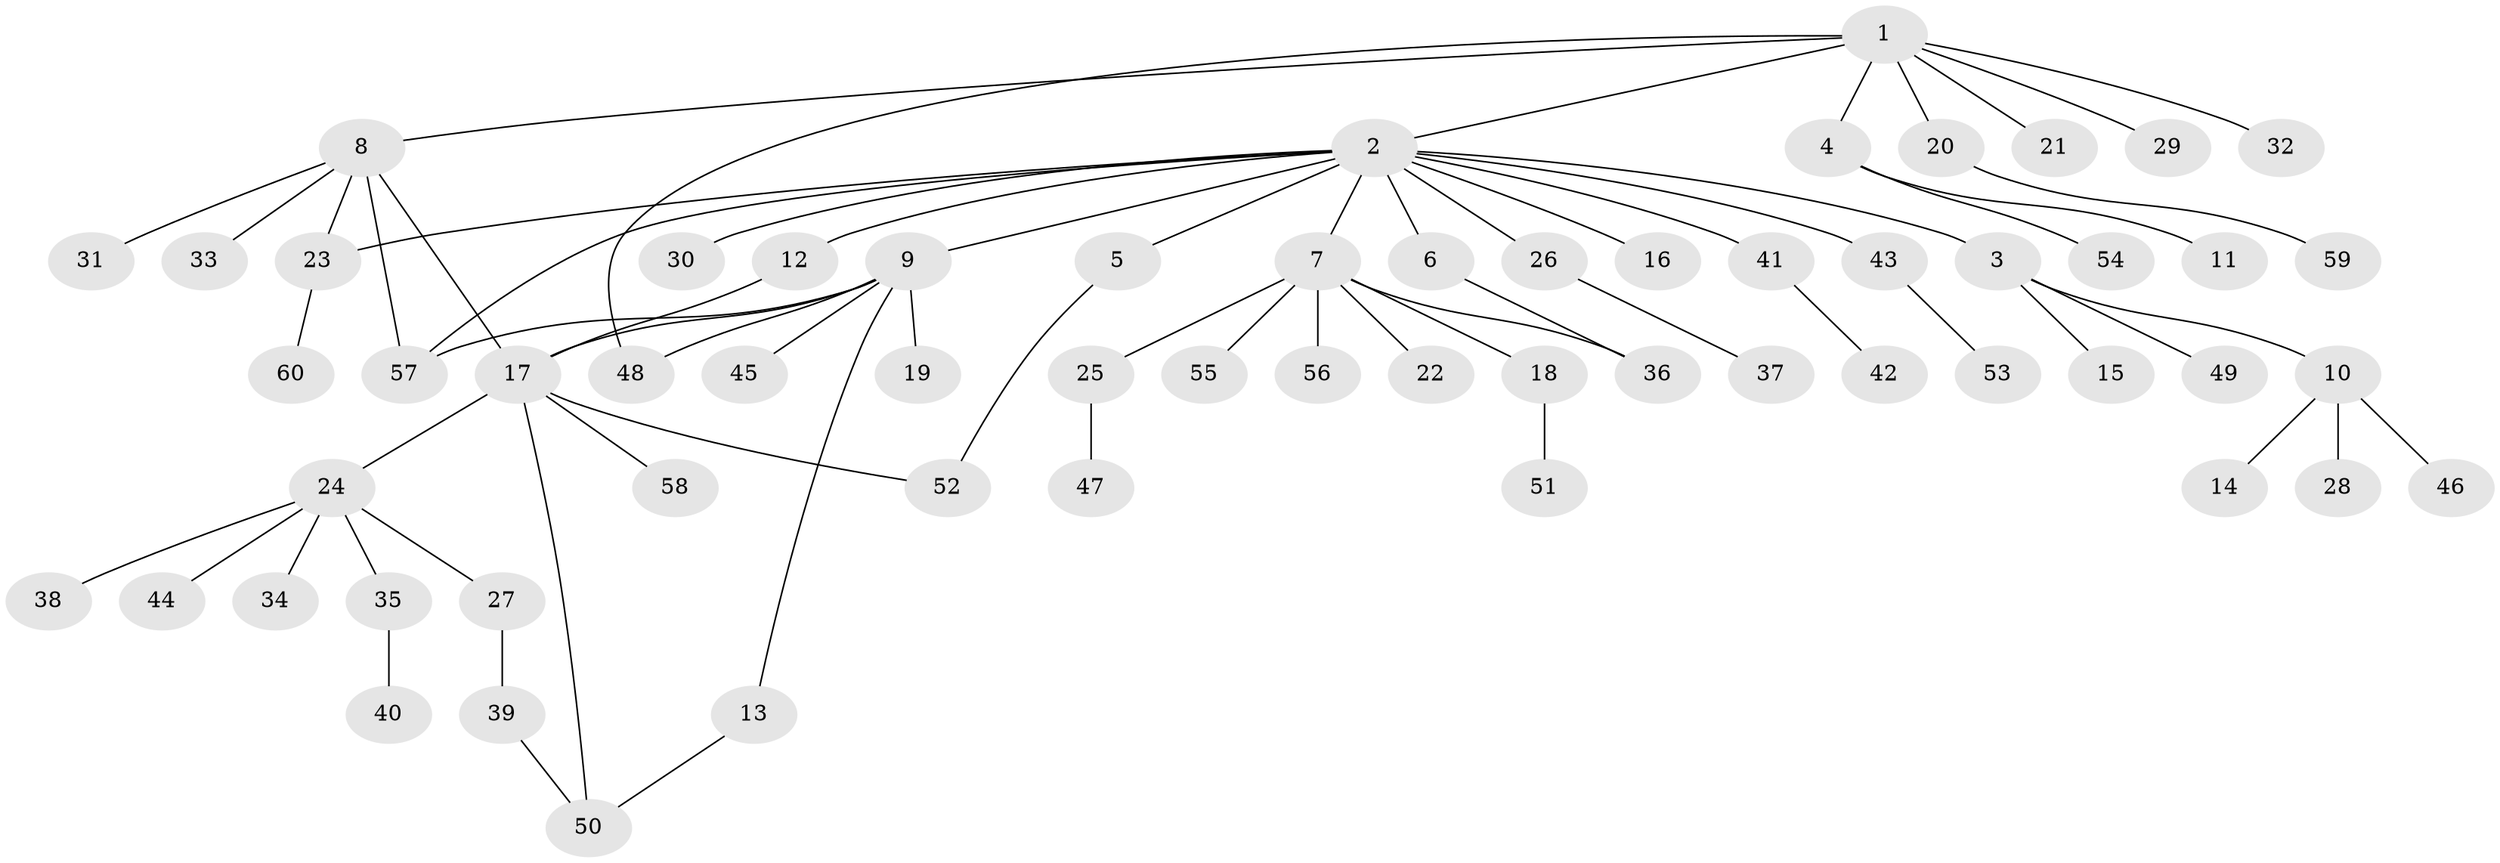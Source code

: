 // coarse degree distribution, {7: 0.07142857142857142, 14: 0.023809523809523808, 3: 0.09523809523809523, 2: 0.19047619047619047, 6: 0.023809523809523808, 5: 0.047619047619047616, 1: 0.5476190476190477}
// Generated by graph-tools (version 1.1) at 2025/52/02/27/25 19:52:00]
// undirected, 60 vertices, 69 edges
graph export_dot {
graph [start="1"]
  node [color=gray90,style=filled];
  1;
  2;
  3;
  4;
  5;
  6;
  7;
  8;
  9;
  10;
  11;
  12;
  13;
  14;
  15;
  16;
  17;
  18;
  19;
  20;
  21;
  22;
  23;
  24;
  25;
  26;
  27;
  28;
  29;
  30;
  31;
  32;
  33;
  34;
  35;
  36;
  37;
  38;
  39;
  40;
  41;
  42;
  43;
  44;
  45;
  46;
  47;
  48;
  49;
  50;
  51;
  52;
  53;
  54;
  55;
  56;
  57;
  58;
  59;
  60;
  1 -- 2;
  1 -- 4;
  1 -- 8;
  1 -- 20;
  1 -- 21;
  1 -- 29;
  1 -- 32;
  1 -- 48;
  2 -- 3;
  2 -- 5;
  2 -- 6;
  2 -- 7;
  2 -- 9;
  2 -- 12;
  2 -- 16;
  2 -- 23;
  2 -- 26;
  2 -- 30;
  2 -- 41;
  2 -- 43;
  2 -- 57;
  3 -- 10;
  3 -- 15;
  3 -- 49;
  4 -- 11;
  4 -- 54;
  5 -- 52;
  6 -- 36;
  7 -- 18;
  7 -- 22;
  7 -- 25;
  7 -- 36;
  7 -- 55;
  7 -- 56;
  8 -- 17;
  8 -- 23;
  8 -- 31;
  8 -- 33;
  8 -- 57;
  9 -- 13;
  9 -- 17;
  9 -- 19;
  9 -- 45;
  9 -- 48;
  9 -- 57;
  10 -- 14;
  10 -- 28;
  10 -- 46;
  12 -- 17;
  13 -- 50;
  17 -- 24;
  17 -- 50;
  17 -- 52;
  17 -- 58;
  18 -- 51;
  20 -- 59;
  23 -- 60;
  24 -- 27;
  24 -- 34;
  24 -- 35;
  24 -- 38;
  24 -- 44;
  25 -- 47;
  26 -- 37;
  27 -- 39;
  35 -- 40;
  39 -- 50;
  41 -- 42;
  43 -- 53;
}
